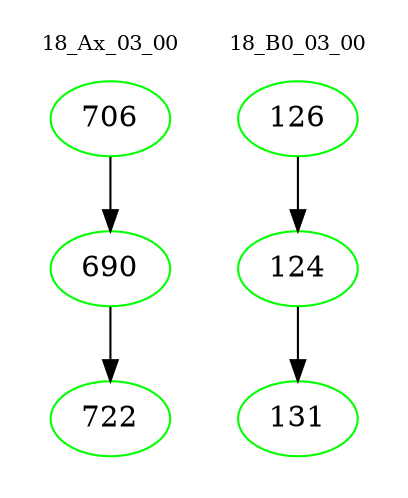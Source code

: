 digraph{
subgraph cluster_0 {
color = white
label = "18_Ax_03_00";
fontsize=10;
T0_706 [label="706", color="green"]
T0_706 -> T0_690 [color="black"]
T0_690 [label="690", color="green"]
T0_690 -> T0_722 [color="black"]
T0_722 [label="722", color="green"]
}
subgraph cluster_1 {
color = white
label = "18_B0_03_00";
fontsize=10;
T1_126 [label="126", color="green"]
T1_126 -> T1_124 [color="black"]
T1_124 [label="124", color="green"]
T1_124 -> T1_131 [color="black"]
T1_131 [label="131", color="green"]
}
}
